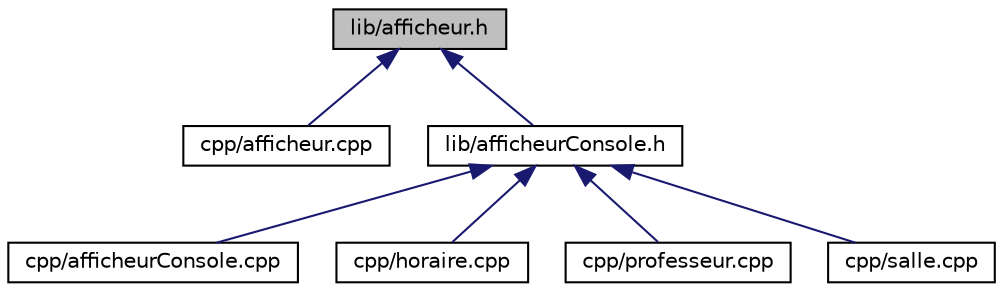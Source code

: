 digraph "lib/afficheur.h"
{
  edge [fontname="Helvetica",fontsize="10",labelfontname="Helvetica",labelfontsize="10"];
  node [fontname="Helvetica",fontsize="10",shape=record];
  Node9 [label="lib/afficheur.h",height=0.2,width=0.4,color="black", fillcolor="grey75", style="filled", fontcolor="black"];
  Node9 -> Node10 [dir="back",color="midnightblue",fontsize="10",style="solid",fontname="Helvetica"];
  Node10 [label="cpp/afficheur.cpp",height=0.2,width=0.4,color="black", fillcolor="white", style="filled",URL="$afficheur_8cpp.html",tooltip="Definition des methodes de la classe afficheur. "];
  Node9 -> Node11 [dir="back",color="midnightblue",fontsize="10",style="solid",fontname="Helvetica"];
  Node11 [label="lib/afficheurConsole.h",height=0.2,width=0.4,color="black", fillcolor="white", style="filled",URL="$afficheur_console_8h.html",tooltip="Classe permettant l&#39;affichage en mode console. "];
  Node11 -> Node12 [dir="back",color="midnightblue",fontsize="10",style="solid",fontname="Helvetica"];
  Node12 [label="cpp/afficheurConsole.cpp",height=0.2,width=0.4,color="black", fillcolor="white", style="filled",URL="$afficheur_console_8cpp.html",tooltip="Definition des methodes de la classe afficheurConsole. "];
  Node11 -> Node13 [dir="back",color="midnightblue",fontsize="10",style="solid",fontname="Helvetica"];
  Node13 [label="cpp/horaire.cpp",height=0.2,width=0.4,color="black", fillcolor="white", style="filled",URL="$horaire_8cpp.html",tooltip="Definition des methodes de la classe horaire. "];
  Node11 -> Node14 [dir="back",color="midnightblue",fontsize="10",style="solid",fontname="Helvetica"];
  Node14 [label="cpp/professeur.cpp",height=0.2,width=0.4,color="black", fillcolor="white", style="filled",URL="$professeur_8cpp.html"];
  Node11 -> Node15 [dir="back",color="midnightblue",fontsize="10",style="solid",fontname="Helvetica"];
  Node15 [label="cpp/salle.cpp",height=0.2,width=0.4,color="black", fillcolor="white", style="filled",URL="$salle_8cpp.html",tooltip="Definition des methodes de la classe salle. "];
}

